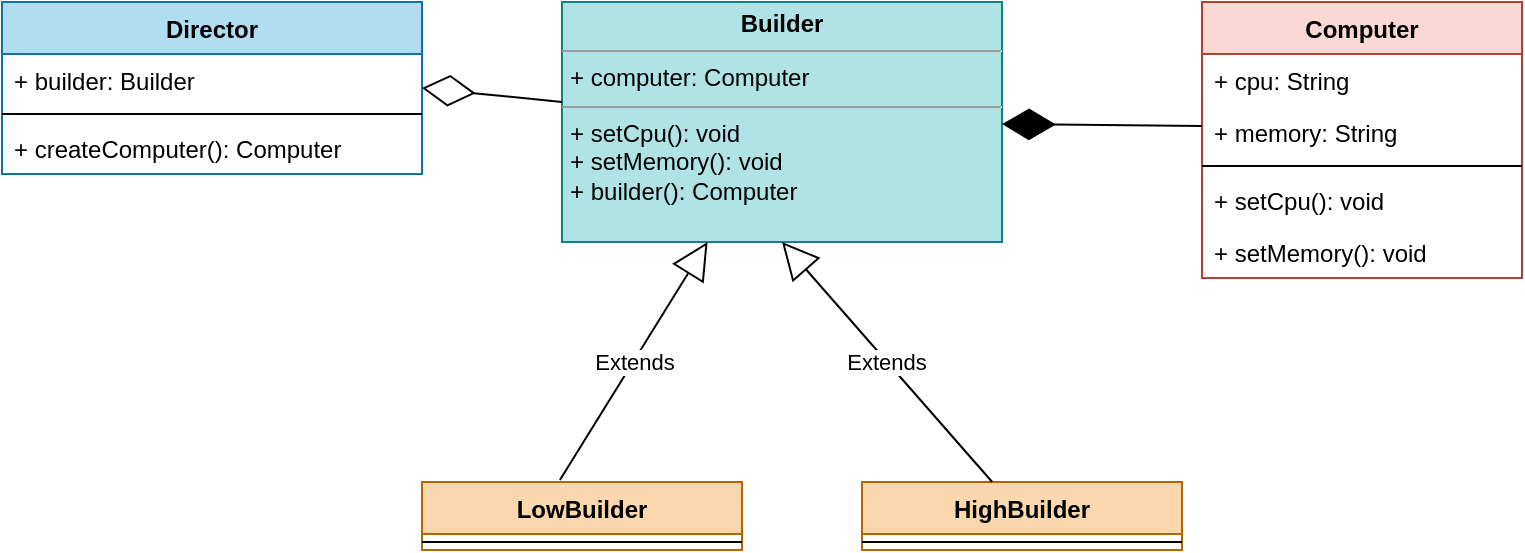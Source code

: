 <mxfile version="12.4.8" type="github">
  <diagram name="Page-1" id="b5b7bab2-c9e2-2cf4-8b2a-24fd1a2a6d21">
    <mxGraphModel dx="1152" dy="779" grid="1" gridSize="10" guides="1" tooltips="1" connect="1" arrows="1" fold="1" page="1" pageScale="1" pageWidth="827" pageHeight="1169" background="#ffffff" math="0" shadow="0">
      <root>
        <mxCell id="0"/>
        <mxCell id="1" parent="0"/>
        <mxCell id="oL-dDvh2jNY7KV3xMyqO-24" value="Computer" style="swimlane;fontStyle=1;align=center;verticalAlign=top;childLayout=stackLayout;horizontal=1;startSize=26;horizontalStack=0;resizeParent=1;resizeParentMax=0;resizeLast=0;collapsible=1;marginBottom=0;fillColor=#fad9d5;strokeColor=#ae4132;" vertex="1" parent="1">
          <mxGeometry x="610" y="190" width="160" height="138" as="geometry"/>
        </mxCell>
        <mxCell id="oL-dDvh2jNY7KV3xMyqO-28" value="+ cpu: String" style="text;strokeColor=none;fillColor=none;align=left;verticalAlign=top;spacingLeft=4;spacingRight=4;overflow=hidden;rotatable=0;points=[[0,0.5],[1,0.5]];portConstraint=eastwest;" vertex="1" parent="oL-dDvh2jNY7KV3xMyqO-24">
          <mxGeometry y="26" width="160" height="26" as="geometry"/>
        </mxCell>
        <mxCell id="oL-dDvh2jNY7KV3xMyqO-25" value="+ memory: String" style="text;strokeColor=none;fillColor=none;align=left;verticalAlign=top;spacingLeft=4;spacingRight=4;overflow=hidden;rotatable=0;points=[[0,0.5],[1,0.5]];portConstraint=eastwest;" vertex="1" parent="oL-dDvh2jNY7KV3xMyqO-24">
          <mxGeometry y="52" width="160" height="26" as="geometry"/>
        </mxCell>
        <mxCell id="oL-dDvh2jNY7KV3xMyqO-26" value="" style="line;strokeWidth=1;fillColor=none;align=left;verticalAlign=middle;spacingTop=-1;spacingLeft=3;spacingRight=3;rotatable=0;labelPosition=right;points=[];portConstraint=eastwest;" vertex="1" parent="oL-dDvh2jNY7KV3xMyqO-24">
          <mxGeometry y="78" width="160" height="8" as="geometry"/>
        </mxCell>
        <mxCell id="oL-dDvh2jNY7KV3xMyqO-29" value="+ setCpu(): void" style="text;strokeColor=none;fillColor=none;align=left;verticalAlign=top;spacingLeft=4;spacingRight=4;overflow=hidden;rotatable=0;points=[[0,0.5],[1,0.5]];portConstraint=eastwest;" vertex="1" parent="oL-dDvh2jNY7KV3xMyqO-24">
          <mxGeometry y="86" width="160" height="26" as="geometry"/>
        </mxCell>
        <mxCell id="oL-dDvh2jNY7KV3xMyqO-27" value="+ setMemory(): void" style="text;strokeColor=none;fillColor=none;align=left;verticalAlign=top;spacingLeft=4;spacingRight=4;overflow=hidden;rotatable=0;points=[[0,0.5],[1,0.5]];portConstraint=eastwest;" vertex="1" parent="oL-dDvh2jNY7KV3xMyqO-24">
          <mxGeometry y="112" width="160" height="26" as="geometry"/>
        </mxCell>
        <mxCell id="oL-dDvh2jNY7KV3xMyqO-30" value="&lt;p style=&quot;margin: 0px ; margin-top: 4px ; text-align: center&quot;&gt;&lt;b&gt;Builder&lt;/b&gt;&lt;/p&gt;&lt;hr size=&quot;1&quot;&gt;&lt;p style=&quot;margin: 0px ; margin-left: 4px&quot;&gt;+ computer: Computer&lt;br&gt;&lt;/p&gt;&lt;hr size=&quot;1&quot;&gt;&lt;p style=&quot;margin: 0px ; margin-left: 4px&quot;&gt;+ setCpu(): void&lt;br&gt;+ setMemory(): void&lt;/p&gt;&lt;p style=&quot;margin: 0px ; margin-left: 4px&quot;&gt;+ builder(): Computer&lt;/p&gt;" style="verticalAlign=top;align=left;overflow=fill;fontSize=12;fontFamily=Helvetica;html=1;fillColor=#b0e3e6;strokeColor=#0e8088;" vertex="1" parent="1">
          <mxGeometry x="290" y="190" width="220" height="120" as="geometry"/>
        </mxCell>
        <mxCell id="oL-dDvh2jNY7KV3xMyqO-39" value="LowBuilder" style="swimlane;fontStyle=1;align=center;verticalAlign=top;childLayout=stackLayout;horizontal=1;startSize=26;horizontalStack=0;resizeParent=1;resizeParentMax=0;resizeLast=0;collapsible=1;marginBottom=0;fillColor=#fad7ac;strokeColor=#b46504;" vertex="1" parent="1">
          <mxGeometry x="220" y="430" width="160" height="34" as="geometry"/>
        </mxCell>
        <mxCell id="oL-dDvh2jNY7KV3xMyqO-41" value="" style="line;strokeWidth=1;fillColor=none;align=left;verticalAlign=middle;spacingTop=-1;spacingLeft=3;spacingRight=3;rotatable=0;labelPosition=right;points=[];portConstraint=eastwest;" vertex="1" parent="oL-dDvh2jNY7KV3xMyqO-39">
          <mxGeometry y="26" width="160" height="8" as="geometry"/>
        </mxCell>
        <mxCell id="oL-dDvh2jNY7KV3xMyqO-43" value="HighBuilder" style="swimlane;fontStyle=1;align=center;verticalAlign=top;childLayout=stackLayout;horizontal=1;startSize=26;horizontalStack=0;resizeParent=1;resizeParentMax=0;resizeLast=0;collapsible=1;marginBottom=0;fillColor=#fad7ac;strokeColor=#b46504;" vertex="1" parent="1">
          <mxGeometry x="440" y="430" width="160" height="34" as="geometry"/>
        </mxCell>
        <mxCell id="oL-dDvh2jNY7KV3xMyqO-44" value="" style="line;strokeWidth=1;fillColor=none;align=left;verticalAlign=middle;spacingTop=-1;spacingLeft=3;spacingRight=3;rotatable=0;labelPosition=right;points=[];portConstraint=eastwest;" vertex="1" parent="oL-dDvh2jNY7KV3xMyqO-43">
          <mxGeometry y="26" width="160" height="8" as="geometry"/>
        </mxCell>
        <mxCell id="oL-dDvh2jNY7KV3xMyqO-45" value="Extends" style="endArrow=block;endSize=16;endFill=0;html=1;exitX=0.431;exitY=-0.029;exitDx=0;exitDy=0;exitPerimeter=0;" edge="1" parent="1" source="oL-dDvh2jNY7KV3xMyqO-39" target="oL-dDvh2jNY7KV3xMyqO-30">
          <mxGeometry width="160" relative="1" as="geometry">
            <mxPoint x="160" y="370" as="sourcePoint"/>
            <mxPoint x="320" y="370" as="targetPoint"/>
          </mxGeometry>
        </mxCell>
        <mxCell id="oL-dDvh2jNY7KV3xMyqO-46" value="Extends" style="endArrow=block;endSize=16;endFill=0;html=1;entryX=0.5;entryY=1;entryDx=0;entryDy=0;" edge="1" parent="1" source="oL-dDvh2jNY7KV3xMyqO-43" target="oL-dDvh2jNY7KV3xMyqO-30">
          <mxGeometry width="160" relative="1" as="geometry">
            <mxPoint x="248.96" y="439.014" as="sourcePoint"/>
            <mxPoint x="338.92" y="323" as="targetPoint"/>
          </mxGeometry>
        </mxCell>
        <mxCell id="oL-dDvh2jNY7KV3xMyqO-48" value="" style="endArrow=diamondThin;endFill=1;endSize=24;html=1;" edge="1" parent="1" target="oL-dDvh2jNY7KV3xMyqO-30">
          <mxGeometry width="160" relative="1" as="geometry">
            <mxPoint x="610" y="252" as="sourcePoint"/>
            <mxPoint x="460" y="237.96" as="targetPoint"/>
          </mxGeometry>
        </mxCell>
        <mxCell id="oL-dDvh2jNY7KV3xMyqO-53" value="Director" style="swimlane;fontStyle=1;align=center;verticalAlign=top;childLayout=stackLayout;horizontal=1;startSize=26;horizontalStack=0;resizeParent=1;resizeParentMax=0;resizeLast=0;collapsible=1;marginBottom=0;fillColor=#b1ddf0;strokeColor=#10739e;" vertex="1" parent="1">
          <mxGeometry x="10" y="190" width="210" height="86" as="geometry"/>
        </mxCell>
        <mxCell id="oL-dDvh2jNY7KV3xMyqO-54" value="+ builder: Builder" style="text;strokeColor=none;fillColor=none;align=left;verticalAlign=top;spacingLeft=4;spacingRight=4;overflow=hidden;rotatable=0;points=[[0,0.5],[1,0.5]];portConstraint=eastwest;" vertex="1" parent="oL-dDvh2jNY7KV3xMyqO-53">
          <mxGeometry y="26" width="210" height="26" as="geometry"/>
        </mxCell>
        <mxCell id="oL-dDvh2jNY7KV3xMyqO-55" value="" style="line;strokeWidth=1;fillColor=none;align=left;verticalAlign=middle;spacingTop=-1;spacingLeft=3;spacingRight=3;rotatable=0;labelPosition=right;points=[];portConstraint=eastwest;" vertex="1" parent="oL-dDvh2jNY7KV3xMyqO-53">
          <mxGeometry y="52" width="210" height="8" as="geometry"/>
        </mxCell>
        <mxCell id="oL-dDvh2jNY7KV3xMyqO-56" value="+ createComputer(): Computer" style="text;strokeColor=none;fillColor=none;align=left;verticalAlign=top;spacingLeft=4;spacingRight=4;overflow=hidden;rotatable=0;points=[[0,0.5],[1,0.5]];portConstraint=eastwest;" vertex="1" parent="oL-dDvh2jNY7KV3xMyqO-53">
          <mxGeometry y="60" width="210" height="26" as="geometry"/>
        </mxCell>
        <mxCell id="oL-dDvh2jNY7KV3xMyqO-57" value="" style="endArrow=diamondThin;endFill=0;endSize=24;html=1;entryX=1;entryY=0.5;entryDx=0;entryDy=0;" edge="1" parent="1" target="oL-dDvh2jNY7KV3xMyqO-53">
          <mxGeometry width="160" relative="1" as="geometry">
            <mxPoint x="290" y="240" as="sourcePoint"/>
            <mxPoint x="170" y="490" as="targetPoint"/>
          </mxGeometry>
        </mxCell>
      </root>
    </mxGraphModel>
  </diagram>
</mxfile>
